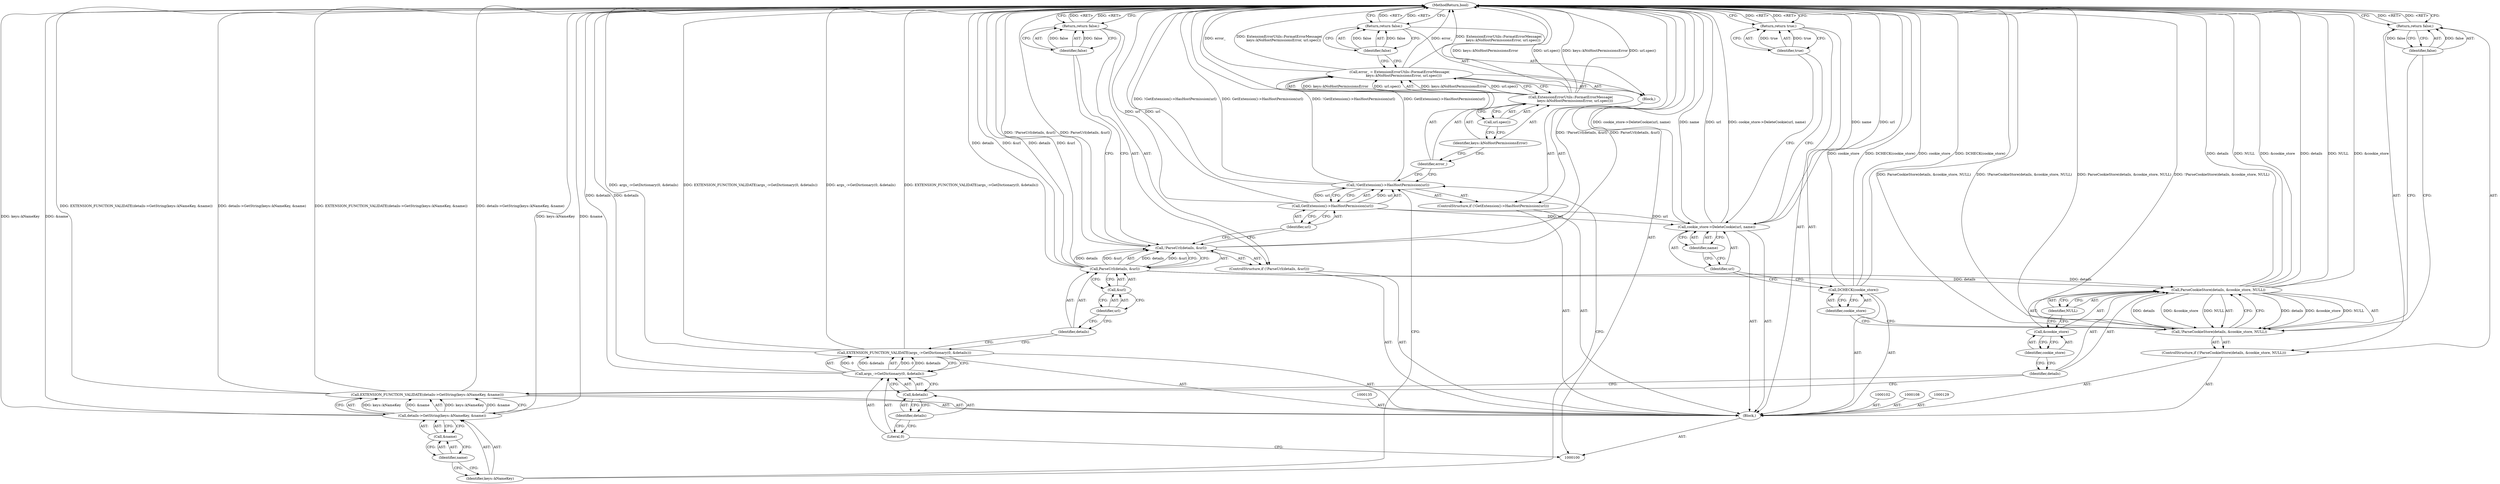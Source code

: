 digraph "1_Chrome_b7e899141194fa27d55a990e38ae8bdcc5183a90_4" {
"1000152" [label="(MethodReturn,bool)"];
"1000101" [label="(Block,)"];
"1000126" [label="(Call,url.spec())"];
"1000125" [label="(Identifier,keys::kNoHostPermissionsError)"];
"1000128" [label="(Identifier,false)"];
"1000127" [label="(Return,return false;)"];
"1000130" [label="(Call,EXTENSION_FUNCTION_VALIDATE(details->GetString(keys::kNameKey, &name)))"];
"1000131" [label="(Call,details->GetString(keys::kNameKey, &name))"];
"1000132" [label="(Identifier,keys::kNameKey)"];
"1000133" [label="(Call,&name)"];
"1000134" [label="(Identifier,name)"];
"1000136" [label="(ControlStructure,if (!ParseCookieStore(details, &cookie_store, NULL)))"];
"1000139" [label="(Identifier,details)"];
"1000140" [label="(Call,&cookie_store)"];
"1000141" [label="(Identifier,cookie_store)"];
"1000142" [label="(Identifier,NULL)"];
"1000137" [label="(Call,!ParseCookieStore(details, &cookie_store, NULL))"];
"1000138" [label="(Call,ParseCookieStore(details, &cookie_store, NULL))"];
"1000144" [label="(Identifier,false)"];
"1000143" [label="(Return,return false;)"];
"1000145" [label="(Call,DCHECK(cookie_store))"];
"1000146" [label="(Identifier,cookie_store)"];
"1000147" [label="(Call,cookie_store->DeleteCookie(url, name))"];
"1000148" [label="(Identifier,url)"];
"1000149" [label="(Identifier,name)"];
"1000150" [label="(Return,return true;)"];
"1000151" [label="(Identifier,true)"];
"1000103" [label="(Call,EXTENSION_FUNCTION_VALIDATE(args_->GetDictionary(0, &details)))"];
"1000104" [label="(Call,args_->GetDictionary(0, &details))"];
"1000105" [label="(Literal,0)"];
"1000106" [label="(Call,&details)"];
"1000107" [label="(Identifier,details)"];
"1000112" [label="(Identifier,details)"];
"1000109" [label="(ControlStructure,if (!ParseUrl(details, &url)))"];
"1000113" [label="(Call,&url)"];
"1000114" [label="(Identifier,url)"];
"1000110" [label="(Call,!ParseUrl(details, &url))"];
"1000111" [label="(Call,ParseUrl(details, &url))"];
"1000116" [label="(Identifier,false)"];
"1000115" [label="(Return,return false;)"];
"1000117" [label="(ControlStructure,if (!GetExtension()->HasHostPermission(url)))"];
"1000120" [label="(Identifier,url)"];
"1000121" [label="(Block,)"];
"1000118" [label="(Call,!GetExtension()->HasHostPermission(url))"];
"1000119" [label="(Call,GetExtension()->HasHostPermission(url))"];
"1000124" [label="(Call,ExtensionErrorUtils::FormatErrorMessage(\n        keys::kNoHostPermissionsError, url.spec()))"];
"1000122" [label="(Call,error_ = ExtensionErrorUtils::FormatErrorMessage(\n        keys::kNoHostPermissionsError, url.spec()))"];
"1000123" [label="(Identifier,error_)"];
"1000152" -> "1000100"  [label="AST: "];
"1000152" -> "1000115"  [label="CFG: "];
"1000152" -> "1000127"  [label="CFG: "];
"1000152" -> "1000143"  [label="CFG: "];
"1000152" -> "1000150"  [label="CFG: "];
"1000138" -> "1000152"  [label="DDG: NULL"];
"1000138" -> "1000152"  [label="DDG: &cookie_store"];
"1000138" -> "1000152"  [label="DDG: details"];
"1000124" -> "1000152"  [label="DDG: keys::kNoHostPermissionsError"];
"1000124" -> "1000152"  [label="DDG: url.spec()"];
"1000103" -> "1000152"  [label="DDG: args_->GetDictionary(0, &details)"];
"1000103" -> "1000152"  [label="DDG: EXTENSION_FUNCTION_VALIDATE(args_->GetDictionary(0, &details))"];
"1000118" -> "1000152"  [label="DDG: !GetExtension()->HasHostPermission(url)"];
"1000118" -> "1000152"  [label="DDG: GetExtension()->HasHostPermission(url)"];
"1000137" -> "1000152"  [label="DDG: ParseCookieStore(details, &cookie_store, NULL)"];
"1000137" -> "1000152"  [label="DDG: !ParseCookieStore(details, &cookie_store, NULL)"];
"1000145" -> "1000152"  [label="DDG: cookie_store"];
"1000145" -> "1000152"  [label="DDG: DCHECK(cookie_store)"];
"1000130" -> "1000152"  [label="DDG: EXTENSION_FUNCTION_VALIDATE(details->GetString(keys::kNameKey, &name))"];
"1000130" -> "1000152"  [label="DDG: details->GetString(keys::kNameKey, &name)"];
"1000122" -> "1000152"  [label="DDG: error_"];
"1000122" -> "1000152"  [label="DDG: ExtensionErrorUtils::FormatErrorMessage(\n        keys::kNoHostPermissionsError, url.spec())"];
"1000131" -> "1000152"  [label="DDG: keys::kNameKey"];
"1000131" -> "1000152"  [label="DDG: &name"];
"1000147" -> "1000152"  [label="DDG: name"];
"1000147" -> "1000152"  [label="DDG: url"];
"1000147" -> "1000152"  [label="DDG: cookie_store->DeleteCookie(url, name)"];
"1000111" -> "1000152"  [label="DDG: details"];
"1000111" -> "1000152"  [label="DDG: &url"];
"1000110" -> "1000152"  [label="DDG: !ParseUrl(details, &url)"];
"1000110" -> "1000152"  [label="DDG: ParseUrl(details, &url)"];
"1000119" -> "1000152"  [label="DDG: url"];
"1000104" -> "1000152"  [label="DDG: &details"];
"1000127" -> "1000152"  [label="DDG: <RET>"];
"1000143" -> "1000152"  [label="DDG: <RET>"];
"1000115" -> "1000152"  [label="DDG: <RET>"];
"1000150" -> "1000152"  [label="DDG: <RET>"];
"1000101" -> "1000100"  [label="AST: "];
"1000102" -> "1000101"  [label="AST: "];
"1000103" -> "1000101"  [label="AST: "];
"1000108" -> "1000101"  [label="AST: "];
"1000109" -> "1000101"  [label="AST: "];
"1000117" -> "1000101"  [label="AST: "];
"1000129" -> "1000101"  [label="AST: "];
"1000130" -> "1000101"  [label="AST: "];
"1000135" -> "1000101"  [label="AST: "];
"1000136" -> "1000101"  [label="AST: "];
"1000145" -> "1000101"  [label="AST: "];
"1000147" -> "1000101"  [label="AST: "];
"1000150" -> "1000101"  [label="AST: "];
"1000126" -> "1000124"  [label="AST: "];
"1000126" -> "1000125"  [label="CFG: "];
"1000124" -> "1000126"  [label="CFG: "];
"1000125" -> "1000124"  [label="AST: "];
"1000125" -> "1000123"  [label="CFG: "];
"1000126" -> "1000125"  [label="CFG: "];
"1000128" -> "1000127"  [label="AST: "];
"1000128" -> "1000122"  [label="CFG: "];
"1000127" -> "1000128"  [label="CFG: "];
"1000128" -> "1000127"  [label="DDG: false"];
"1000127" -> "1000121"  [label="AST: "];
"1000127" -> "1000128"  [label="CFG: "];
"1000128" -> "1000127"  [label="AST: "];
"1000152" -> "1000127"  [label="CFG: "];
"1000127" -> "1000152"  [label="DDG: <RET>"];
"1000128" -> "1000127"  [label="DDG: false"];
"1000130" -> "1000101"  [label="AST: "];
"1000130" -> "1000131"  [label="CFG: "];
"1000131" -> "1000130"  [label="AST: "];
"1000139" -> "1000130"  [label="CFG: "];
"1000130" -> "1000152"  [label="DDG: EXTENSION_FUNCTION_VALIDATE(details->GetString(keys::kNameKey, &name))"];
"1000130" -> "1000152"  [label="DDG: details->GetString(keys::kNameKey, &name)"];
"1000131" -> "1000130"  [label="DDG: keys::kNameKey"];
"1000131" -> "1000130"  [label="DDG: &name"];
"1000131" -> "1000130"  [label="AST: "];
"1000131" -> "1000133"  [label="CFG: "];
"1000132" -> "1000131"  [label="AST: "];
"1000133" -> "1000131"  [label="AST: "];
"1000130" -> "1000131"  [label="CFG: "];
"1000131" -> "1000152"  [label="DDG: keys::kNameKey"];
"1000131" -> "1000152"  [label="DDG: &name"];
"1000131" -> "1000130"  [label="DDG: keys::kNameKey"];
"1000131" -> "1000130"  [label="DDG: &name"];
"1000132" -> "1000131"  [label="AST: "];
"1000132" -> "1000118"  [label="CFG: "];
"1000134" -> "1000132"  [label="CFG: "];
"1000133" -> "1000131"  [label="AST: "];
"1000133" -> "1000134"  [label="CFG: "];
"1000134" -> "1000133"  [label="AST: "];
"1000131" -> "1000133"  [label="CFG: "];
"1000134" -> "1000133"  [label="AST: "];
"1000134" -> "1000132"  [label="CFG: "];
"1000133" -> "1000134"  [label="CFG: "];
"1000136" -> "1000101"  [label="AST: "];
"1000137" -> "1000136"  [label="AST: "];
"1000143" -> "1000136"  [label="AST: "];
"1000139" -> "1000138"  [label="AST: "];
"1000139" -> "1000130"  [label="CFG: "];
"1000141" -> "1000139"  [label="CFG: "];
"1000140" -> "1000138"  [label="AST: "];
"1000140" -> "1000141"  [label="CFG: "];
"1000141" -> "1000140"  [label="AST: "];
"1000142" -> "1000140"  [label="CFG: "];
"1000141" -> "1000140"  [label="AST: "];
"1000141" -> "1000139"  [label="CFG: "];
"1000140" -> "1000141"  [label="CFG: "];
"1000142" -> "1000138"  [label="AST: "];
"1000142" -> "1000140"  [label="CFG: "];
"1000138" -> "1000142"  [label="CFG: "];
"1000137" -> "1000136"  [label="AST: "];
"1000137" -> "1000138"  [label="CFG: "];
"1000138" -> "1000137"  [label="AST: "];
"1000144" -> "1000137"  [label="CFG: "];
"1000146" -> "1000137"  [label="CFG: "];
"1000137" -> "1000152"  [label="DDG: ParseCookieStore(details, &cookie_store, NULL)"];
"1000137" -> "1000152"  [label="DDG: !ParseCookieStore(details, &cookie_store, NULL)"];
"1000138" -> "1000137"  [label="DDG: details"];
"1000138" -> "1000137"  [label="DDG: &cookie_store"];
"1000138" -> "1000137"  [label="DDG: NULL"];
"1000138" -> "1000137"  [label="AST: "];
"1000138" -> "1000142"  [label="CFG: "];
"1000139" -> "1000138"  [label="AST: "];
"1000140" -> "1000138"  [label="AST: "];
"1000142" -> "1000138"  [label="AST: "];
"1000137" -> "1000138"  [label="CFG: "];
"1000138" -> "1000152"  [label="DDG: NULL"];
"1000138" -> "1000152"  [label="DDG: &cookie_store"];
"1000138" -> "1000152"  [label="DDG: details"];
"1000138" -> "1000137"  [label="DDG: details"];
"1000138" -> "1000137"  [label="DDG: &cookie_store"];
"1000138" -> "1000137"  [label="DDG: NULL"];
"1000111" -> "1000138"  [label="DDG: details"];
"1000144" -> "1000143"  [label="AST: "];
"1000144" -> "1000137"  [label="CFG: "];
"1000143" -> "1000144"  [label="CFG: "];
"1000144" -> "1000143"  [label="DDG: false"];
"1000143" -> "1000136"  [label="AST: "];
"1000143" -> "1000144"  [label="CFG: "];
"1000144" -> "1000143"  [label="AST: "];
"1000152" -> "1000143"  [label="CFG: "];
"1000143" -> "1000152"  [label="DDG: <RET>"];
"1000144" -> "1000143"  [label="DDG: false"];
"1000145" -> "1000101"  [label="AST: "];
"1000145" -> "1000146"  [label="CFG: "];
"1000146" -> "1000145"  [label="AST: "];
"1000148" -> "1000145"  [label="CFG: "];
"1000145" -> "1000152"  [label="DDG: cookie_store"];
"1000145" -> "1000152"  [label="DDG: DCHECK(cookie_store)"];
"1000146" -> "1000145"  [label="AST: "];
"1000146" -> "1000137"  [label="CFG: "];
"1000145" -> "1000146"  [label="CFG: "];
"1000147" -> "1000101"  [label="AST: "];
"1000147" -> "1000149"  [label="CFG: "];
"1000148" -> "1000147"  [label="AST: "];
"1000149" -> "1000147"  [label="AST: "];
"1000151" -> "1000147"  [label="CFG: "];
"1000147" -> "1000152"  [label="DDG: name"];
"1000147" -> "1000152"  [label="DDG: url"];
"1000147" -> "1000152"  [label="DDG: cookie_store->DeleteCookie(url, name)"];
"1000119" -> "1000147"  [label="DDG: url"];
"1000148" -> "1000147"  [label="AST: "];
"1000148" -> "1000145"  [label="CFG: "];
"1000149" -> "1000148"  [label="CFG: "];
"1000149" -> "1000147"  [label="AST: "];
"1000149" -> "1000148"  [label="CFG: "];
"1000147" -> "1000149"  [label="CFG: "];
"1000150" -> "1000101"  [label="AST: "];
"1000150" -> "1000151"  [label="CFG: "];
"1000151" -> "1000150"  [label="AST: "];
"1000152" -> "1000150"  [label="CFG: "];
"1000150" -> "1000152"  [label="DDG: <RET>"];
"1000151" -> "1000150"  [label="DDG: true"];
"1000151" -> "1000150"  [label="AST: "];
"1000151" -> "1000147"  [label="CFG: "];
"1000150" -> "1000151"  [label="CFG: "];
"1000151" -> "1000150"  [label="DDG: true"];
"1000103" -> "1000101"  [label="AST: "];
"1000103" -> "1000104"  [label="CFG: "];
"1000104" -> "1000103"  [label="AST: "];
"1000112" -> "1000103"  [label="CFG: "];
"1000103" -> "1000152"  [label="DDG: args_->GetDictionary(0, &details)"];
"1000103" -> "1000152"  [label="DDG: EXTENSION_FUNCTION_VALIDATE(args_->GetDictionary(0, &details))"];
"1000104" -> "1000103"  [label="DDG: 0"];
"1000104" -> "1000103"  [label="DDG: &details"];
"1000104" -> "1000103"  [label="AST: "];
"1000104" -> "1000106"  [label="CFG: "];
"1000105" -> "1000104"  [label="AST: "];
"1000106" -> "1000104"  [label="AST: "];
"1000103" -> "1000104"  [label="CFG: "];
"1000104" -> "1000152"  [label="DDG: &details"];
"1000104" -> "1000103"  [label="DDG: 0"];
"1000104" -> "1000103"  [label="DDG: &details"];
"1000105" -> "1000104"  [label="AST: "];
"1000105" -> "1000100"  [label="CFG: "];
"1000107" -> "1000105"  [label="CFG: "];
"1000106" -> "1000104"  [label="AST: "];
"1000106" -> "1000107"  [label="CFG: "];
"1000107" -> "1000106"  [label="AST: "];
"1000104" -> "1000106"  [label="CFG: "];
"1000107" -> "1000106"  [label="AST: "];
"1000107" -> "1000105"  [label="CFG: "];
"1000106" -> "1000107"  [label="CFG: "];
"1000112" -> "1000111"  [label="AST: "];
"1000112" -> "1000103"  [label="CFG: "];
"1000114" -> "1000112"  [label="CFG: "];
"1000109" -> "1000101"  [label="AST: "];
"1000110" -> "1000109"  [label="AST: "];
"1000115" -> "1000109"  [label="AST: "];
"1000113" -> "1000111"  [label="AST: "];
"1000113" -> "1000114"  [label="CFG: "];
"1000114" -> "1000113"  [label="AST: "];
"1000111" -> "1000113"  [label="CFG: "];
"1000114" -> "1000113"  [label="AST: "];
"1000114" -> "1000112"  [label="CFG: "];
"1000113" -> "1000114"  [label="CFG: "];
"1000110" -> "1000109"  [label="AST: "];
"1000110" -> "1000111"  [label="CFG: "];
"1000111" -> "1000110"  [label="AST: "];
"1000116" -> "1000110"  [label="CFG: "];
"1000120" -> "1000110"  [label="CFG: "];
"1000110" -> "1000152"  [label="DDG: !ParseUrl(details, &url)"];
"1000110" -> "1000152"  [label="DDG: ParseUrl(details, &url)"];
"1000111" -> "1000110"  [label="DDG: details"];
"1000111" -> "1000110"  [label="DDG: &url"];
"1000111" -> "1000110"  [label="AST: "];
"1000111" -> "1000113"  [label="CFG: "];
"1000112" -> "1000111"  [label="AST: "];
"1000113" -> "1000111"  [label="AST: "];
"1000110" -> "1000111"  [label="CFG: "];
"1000111" -> "1000152"  [label="DDG: details"];
"1000111" -> "1000152"  [label="DDG: &url"];
"1000111" -> "1000110"  [label="DDG: details"];
"1000111" -> "1000110"  [label="DDG: &url"];
"1000111" -> "1000138"  [label="DDG: details"];
"1000116" -> "1000115"  [label="AST: "];
"1000116" -> "1000110"  [label="CFG: "];
"1000115" -> "1000116"  [label="CFG: "];
"1000116" -> "1000115"  [label="DDG: false"];
"1000115" -> "1000109"  [label="AST: "];
"1000115" -> "1000116"  [label="CFG: "];
"1000116" -> "1000115"  [label="AST: "];
"1000152" -> "1000115"  [label="CFG: "];
"1000115" -> "1000152"  [label="DDG: <RET>"];
"1000116" -> "1000115"  [label="DDG: false"];
"1000117" -> "1000101"  [label="AST: "];
"1000118" -> "1000117"  [label="AST: "];
"1000121" -> "1000117"  [label="AST: "];
"1000120" -> "1000119"  [label="AST: "];
"1000120" -> "1000110"  [label="CFG: "];
"1000119" -> "1000120"  [label="CFG: "];
"1000121" -> "1000117"  [label="AST: "];
"1000122" -> "1000121"  [label="AST: "];
"1000127" -> "1000121"  [label="AST: "];
"1000118" -> "1000117"  [label="AST: "];
"1000118" -> "1000119"  [label="CFG: "];
"1000119" -> "1000118"  [label="AST: "];
"1000123" -> "1000118"  [label="CFG: "];
"1000132" -> "1000118"  [label="CFG: "];
"1000118" -> "1000152"  [label="DDG: !GetExtension()->HasHostPermission(url)"];
"1000118" -> "1000152"  [label="DDG: GetExtension()->HasHostPermission(url)"];
"1000119" -> "1000118"  [label="DDG: url"];
"1000119" -> "1000118"  [label="AST: "];
"1000119" -> "1000120"  [label="CFG: "];
"1000120" -> "1000119"  [label="AST: "];
"1000118" -> "1000119"  [label="CFG: "];
"1000119" -> "1000152"  [label="DDG: url"];
"1000119" -> "1000118"  [label="DDG: url"];
"1000119" -> "1000147"  [label="DDG: url"];
"1000124" -> "1000122"  [label="AST: "];
"1000124" -> "1000126"  [label="CFG: "];
"1000125" -> "1000124"  [label="AST: "];
"1000126" -> "1000124"  [label="AST: "];
"1000122" -> "1000124"  [label="CFG: "];
"1000124" -> "1000152"  [label="DDG: keys::kNoHostPermissionsError"];
"1000124" -> "1000152"  [label="DDG: url.spec()"];
"1000124" -> "1000122"  [label="DDG: keys::kNoHostPermissionsError"];
"1000124" -> "1000122"  [label="DDG: url.spec()"];
"1000122" -> "1000121"  [label="AST: "];
"1000122" -> "1000124"  [label="CFG: "];
"1000123" -> "1000122"  [label="AST: "];
"1000124" -> "1000122"  [label="AST: "];
"1000128" -> "1000122"  [label="CFG: "];
"1000122" -> "1000152"  [label="DDG: error_"];
"1000122" -> "1000152"  [label="DDG: ExtensionErrorUtils::FormatErrorMessage(\n        keys::kNoHostPermissionsError, url.spec())"];
"1000124" -> "1000122"  [label="DDG: keys::kNoHostPermissionsError"];
"1000124" -> "1000122"  [label="DDG: url.spec()"];
"1000123" -> "1000122"  [label="AST: "];
"1000123" -> "1000118"  [label="CFG: "];
"1000125" -> "1000123"  [label="CFG: "];
}
